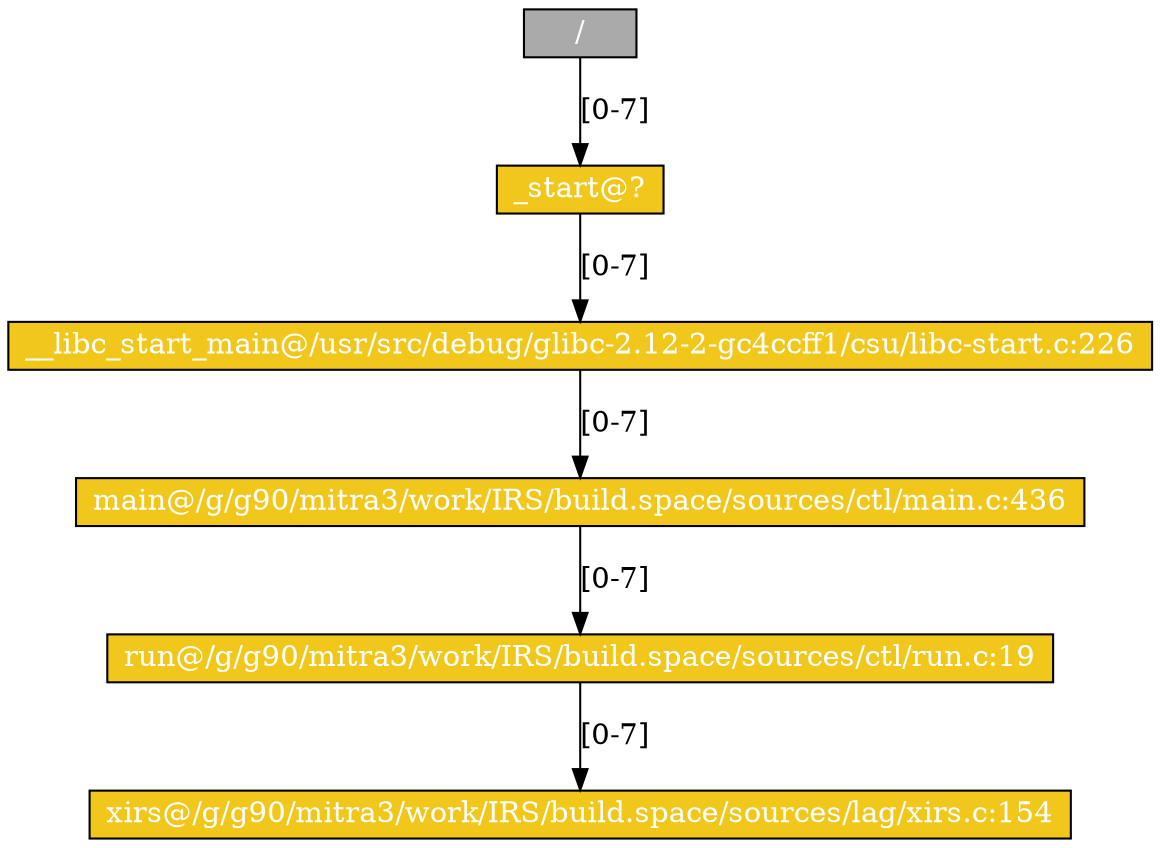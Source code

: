 digraph G {
	node [shape=record,style=filled,labeljust=c,height=0.2];
	0 [pos="0,0", label="/", fillcolor="#AAAAAA",fontcolor="#FFFFFF"];
	-2017457482 [pos="0,0", label="xirs@/g/g90/mitra3/work/IRS/build.space/sources/lag/xirs.c:154", fillcolor="#f1c71c",fontcolor="#FFFFFF"];
	-1945886969 [pos="0,0", label="main@/g/g90/mitra3/work/IRS/build.space/sources/ctl/main.c:436", fillcolor="#f1c71c",fontcolor="#FFFFFF"];
	-488561881 [pos="0,0", label="__libc_start_main@/usr/src/debug/glibc-2.12-2-gc4ccff1/csu/libc-start.c:226", fillcolor="#f1c71c",fontcolor="#FFFFFF"];
	1928213826 [pos="0,0", label="_start@?", fillcolor="#f1c71c",fontcolor="#FFFFFF"];
	2035390978 [pos="0,0", label="run@/g/g90/mitra3/work/IRS/build.space/sources/ctl/run.c:19", fillcolor="#f1c71c",fontcolor="#FFFFFF"];
	2035390978 -> -2017457482 [label="[0-7]"]
	-488561881 -> -1945886969 [label="[0-7]"]
	1928213826 -> -488561881 [label="[0-7]"]
	0 -> 1928213826 [label="[0-7]"]
	-1945886969 -> 2035390978 [label="[0-7]"]
}
